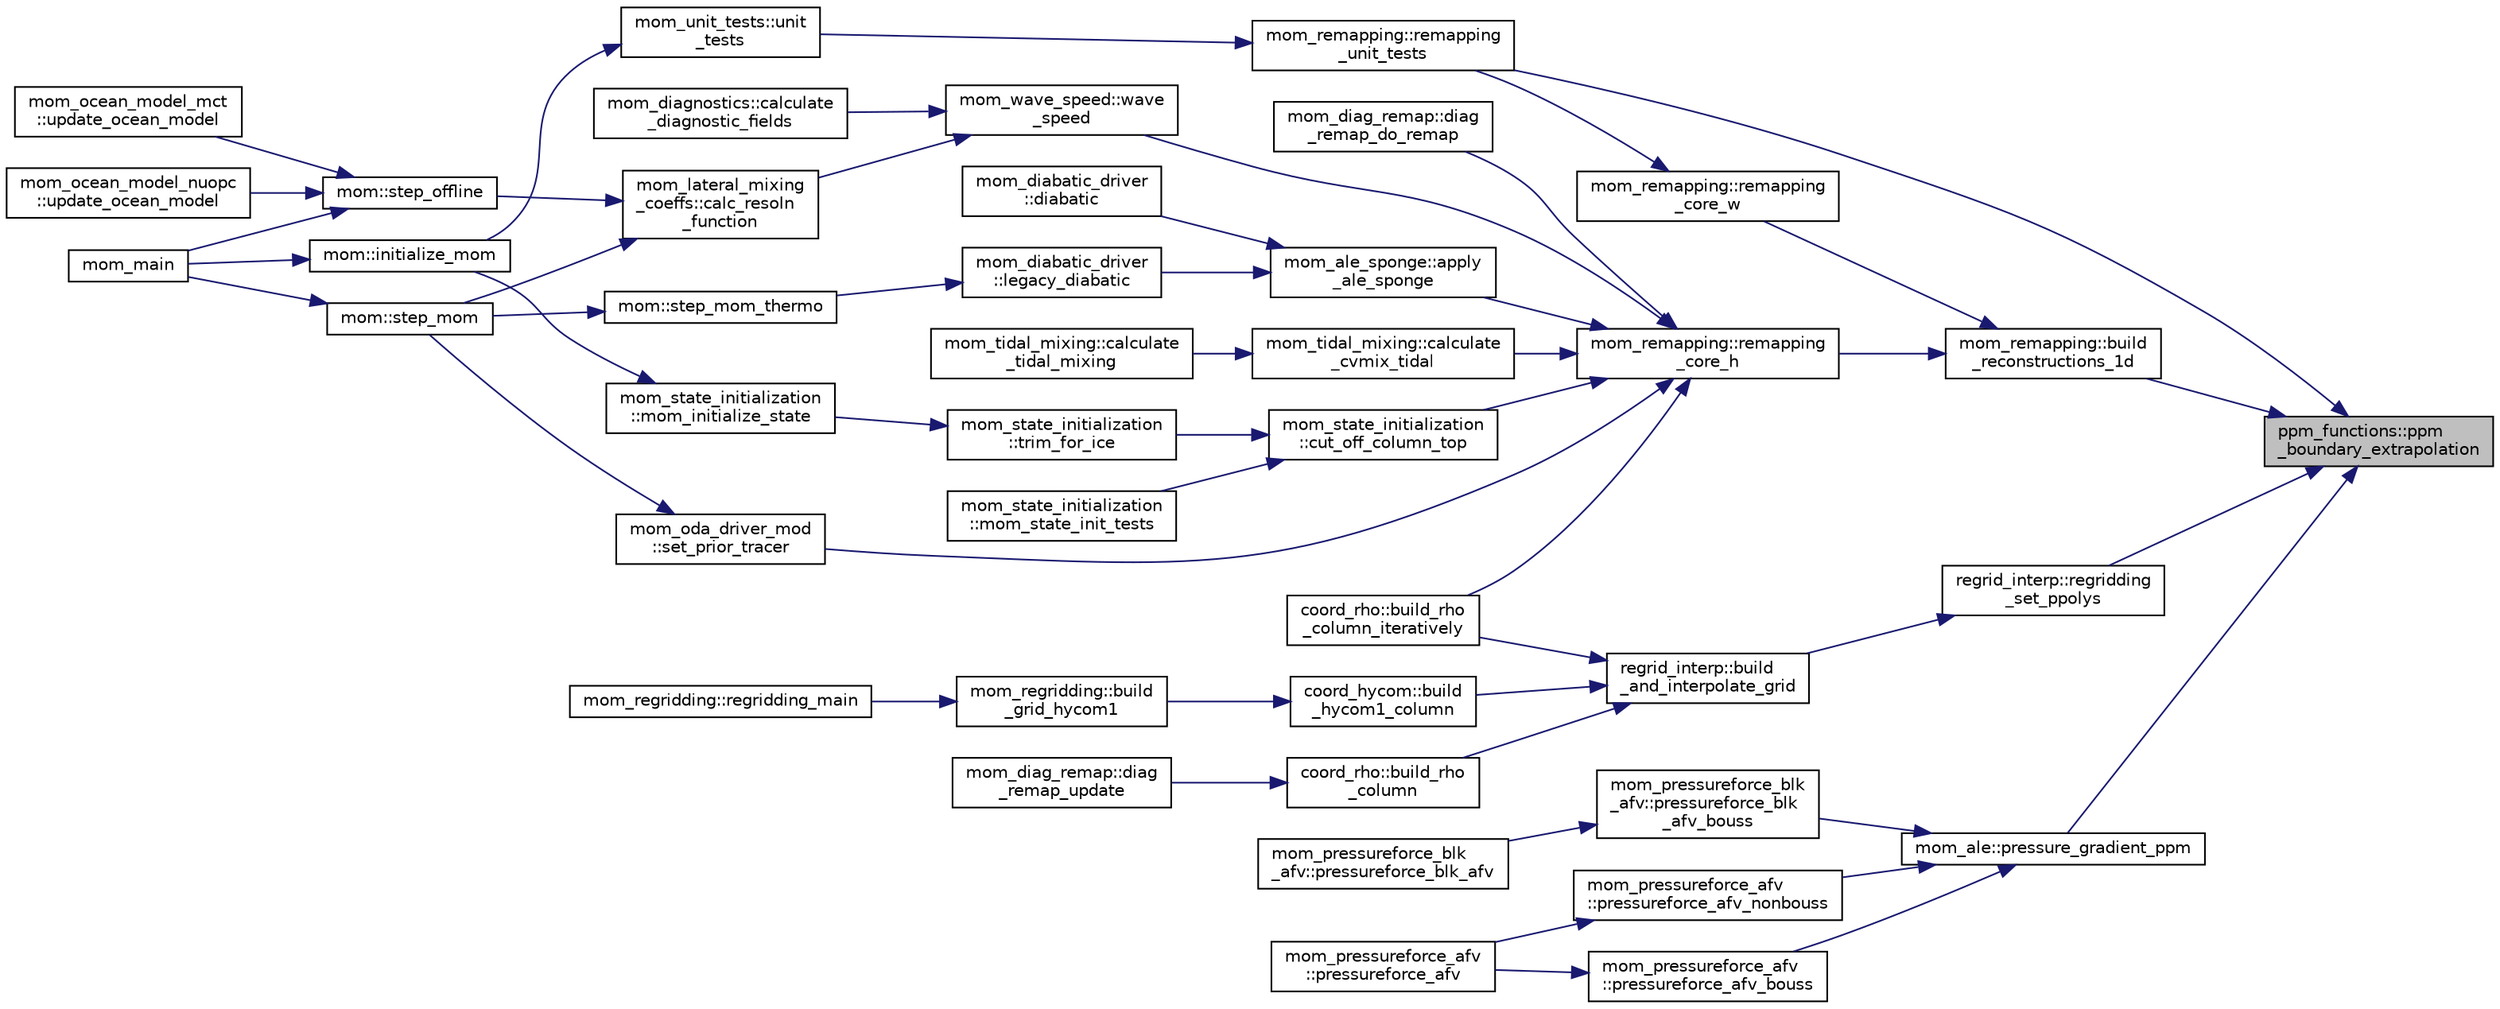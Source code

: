 digraph "ppm_functions::ppm_boundary_extrapolation"
{
 // INTERACTIVE_SVG=YES
 // LATEX_PDF_SIZE
  edge [fontname="Helvetica",fontsize="10",labelfontname="Helvetica",labelfontsize="10"];
  node [fontname="Helvetica",fontsize="10",shape=record];
  rankdir="RL";
  Node1 [label="ppm_functions::ppm\l_boundary_extrapolation",height=0.2,width=0.4,color="black", fillcolor="grey75", style="filled", fontcolor="black",tooltip="Reconstruction by parabolas within boundary cells."];
  Node1 -> Node2 [dir="back",color="midnightblue",fontsize="10",style="solid",fontname="Helvetica"];
  Node2 [label="mom_remapping::build\l_reconstructions_1d",height=0.2,width=0.4,color="black", fillcolor="white", style="filled",URL="$namespacemom__remapping.html#a5bb0006054c9fa4522783aa3f1f500d5",tooltip="Creates polynomial reconstructions of u0 on the source grid h0."];
  Node2 -> Node3 [dir="back",color="midnightblue",fontsize="10",style="solid",fontname="Helvetica"];
  Node3 [label="mom_remapping::remapping\l_core_h",height=0.2,width=0.4,color="black", fillcolor="white", style="filled",URL="$namespacemom__remapping.html#abe4a1d5b1b9f26063a5e4aba5be0b0a5",tooltip="Remaps column of values u0 on grid h0 to grid h1 assuming the top edge is aligned."];
  Node3 -> Node4 [dir="back",color="midnightblue",fontsize="10",style="solid",fontname="Helvetica"];
  Node4 [label="mom_ale_sponge::apply\l_ale_sponge",height=0.2,width=0.4,color="black", fillcolor="white", style="filled",URL="$namespacemom__ale__sponge.html#a1f297a8680a56b92ad1ac4e09f375d05",tooltip="This subroutine applies damping to the layers thicknesses, temp, salt and a variety of tracers for ev..."];
  Node4 -> Node5 [dir="back",color="midnightblue",fontsize="10",style="solid",fontname="Helvetica"];
  Node5 [label="mom_diabatic_driver\l::diabatic",height=0.2,width=0.4,color="black", fillcolor="white", style="filled",URL="$namespacemom__diabatic__driver.html#a9005de9f3ad26b32de53e3cd9826b9b9",tooltip="This subroutine imposes the diapycnal mass fluxes and the accompanying diapycnal advection of momentu..."];
  Node4 -> Node6 [dir="back",color="midnightblue",fontsize="10",style="solid",fontname="Helvetica"];
  Node6 [label="mom_diabatic_driver\l::legacy_diabatic",height=0.2,width=0.4,color="black", fillcolor="white", style="filled",URL="$namespacemom__diabatic__driver.html#a9cdc6d13fb212778da2d58f286528fde",tooltip="Imposes the diapycnal mass fluxes and the accompanying diapycnal advection of momentum and tracers us..."];
  Node6 -> Node7 [dir="back",color="midnightblue",fontsize="10",style="solid",fontname="Helvetica"];
  Node7 [label="mom::step_mom_thermo",height=0.2,width=0.4,color="black", fillcolor="white", style="filled",URL="$namespacemom.html#a1a81ea749a309f10f5c3c7a17efa3606",tooltip="MOM_step_thermo orchestrates the thermodynamic time stepping and vertical remapping,..."];
  Node7 -> Node8 [dir="back",color="midnightblue",fontsize="10",style="solid",fontname="Helvetica"];
  Node8 [label="mom::step_mom",height=0.2,width=0.4,color="black", fillcolor="white", style="filled",URL="$namespacemom.html#a972730596703580d4646320f2c9085a5",tooltip="This subroutine orchestrates the time stepping of MOM. The adiabatic dynamics are stepped by calls to..."];
  Node8 -> Node9 [dir="back",color="midnightblue",fontsize="10",style="solid",fontname="Helvetica"];
  Node9 [label="mom_main",height=0.2,width=0.4,color="black", fillcolor="white", style="filled",URL="$MOM__driver_8F90.html#a08fffeb2d8e8acbf9ed4609be6d258c6",tooltip=" "];
  Node3 -> Node10 [dir="back",color="midnightblue",fontsize="10",style="solid",fontname="Helvetica"];
  Node10 [label="coord_rho::build_rho\l_column_iteratively",height=0.2,width=0.4,color="black", fillcolor="white", style="filled",URL="$namespacecoord__rho.html#aa5b249b62eabf07cdc7f02649f029cae",tooltip="Iteratively build a rho coordinate column."];
  Node3 -> Node11 [dir="back",color="midnightblue",fontsize="10",style="solid",fontname="Helvetica"];
  Node11 [label="mom_tidal_mixing::calculate\l_cvmix_tidal",height=0.2,width=0.4,color="black", fillcolor="white", style="filled",URL="$namespacemom__tidal__mixing.html#aef4b9f3c4ceece52a1cebe1bbee66988",tooltip="Calls the CVMix routines to compute tidal dissipation and to add the effect of internal-tide-driven m..."];
  Node11 -> Node12 [dir="back",color="midnightblue",fontsize="10",style="solid",fontname="Helvetica"];
  Node12 [label="mom_tidal_mixing::calculate\l_tidal_mixing",height=0.2,width=0.4,color="black", fillcolor="white", style="filled",URL="$namespacemom__tidal__mixing.html#abf084268fd9c71f20880838d2bce7e3e",tooltip="Depending on whether or not CVMix is active, calls the associated subroutine to compute internal tida..."];
  Node3 -> Node13 [dir="back",color="midnightblue",fontsize="10",style="solid",fontname="Helvetica"];
  Node13 [label="mom_state_initialization\l::cut_off_column_top",height=0.2,width=0.4,color="black", fillcolor="white", style="filled",URL="$namespacemom__state__initialization.html#a69c6f01824f00611082b6d5f1b6ca738",tooltip="Adjust the layer thicknesses by removing the top of the water column above the depth where the hydros..."];
  Node13 -> Node14 [dir="back",color="midnightblue",fontsize="10",style="solid",fontname="Helvetica"];
  Node14 [label="mom_state_initialization\l::mom_state_init_tests",height=0.2,width=0.4,color="black", fillcolor="white", style="filled",URL="$namespacemom__state__initialization.html#a807c1c2bb13f172945c7c25f3af7abd1",tooltip="Run simple unit tests."];
  Node13 -> Node15 [dir="back",color="midnightblue",fontsize="10",style="solid",fontname="Helvetica"];
  Node15 [label="mom_state_initialization\l::trim_for_ice",height=0.2,width=0.4,color="black", fillcolor="white", style="filled",URL="$namespacemom__state__initialization.html#abbe8ee99793eae86251739a8a1bf572f",tooltip="Adjust the layer thicknesses by cutting away the top of each model column at the depth where the hydr..."];
  Node15 -> Node16 [dir="back",color="midnightblue",fontsize="10",style="solid",fontname="Helvetica"];
  Node16 [label="mom_state_initialization\l::mom_initialize_state",height=0.2,width=0.4,color="black", fillcolor="white", style="filled",URL="$namespacemom__state__initialization.html#a81503d4f1855cb185f122d6314e4f06c",tooltip="Initialize temporally evolving fields, either as initial conditions or by reading them from a restart..."];
  Node16 -> Node17 [dir="back",color="midnightblue",fontsize="10",style="solid",fontname="Helvetica"];
  Node17 [label="mom::initialize_mom",height=0.2,width=0.4,color="black", fillcolor="white", style="filled",URL="$namespacemom.html#a96708b16215666edbfa5b46228f3a200",tooltip="Initialize MOM, including memory allocation, setting up parameters and diagnostics,..."];
  Node17 -> Node9 [dir="back",color="midnightblue",fontsize="10",style="solid",fontname="Helvetica"];
  Node3 -> Node18 [dir="back",color="midnightblue",fontsize="10",style="solid",fontname="Helvetica"];
  Node18 [label="mom_diag_remap::diag\l_remap_do_remap",height=0.2,width=0.4,color="black", fillcolor="white", style="filled",URL="$namespacemom__diag__remap.html#ac004e8411a2391dd4fff667714d7a539",tooltip="Remap diagnostic field to alternative vertical grid."];
  Node3 -> Node19 [dir="back",color="midnightblue",fontsize="10",style="solid",fontname="Helvetica"];
  Node19 [label="mom_oda_driver_mod\l::set_prior_tracer",height=0.2,width=0.4,color="black", fillcolor="white", style="filled",URL="$namespacemom__oda__driver__mod.html#a24806346258e5d9143e233999eef0e7f",tooltip="Copy ensemble member tracers to ensemble vector."];
  Node19 -> Node8 [dir="back",color="midnightblue",fontsize="10",style="solid",fontname="Helvetica"];
  Node3 -> Node20 [dir="back",color="midnightblue",fontsize="10",style="solid",fontname="Helvetica"];
  Node20 [label="mom_wave_speed::wave\l_speed",height=0.2,width=0.4,color="black", fillcolor="white", style="filled",URL="$namespacemom__wave__speed.html#a2bb7c3c0482510f3d50a2f2e933e4229",tooltip="Calculates the wave speed of the first baroclinic mode."];
  Node20 -> Node21 [dir="back",color="midnightblue",fontsize="10",style="solid",fontname="Helvetica"];
  Node21 [label="mom_lateral_mixing\l_coeffs::calc_resoln\l_function",height=0.2,width=0.4,color="black", fillcolor="white", style="filled",URL="$namespacemom__lateral__mixing__coeffs.html#a8652c5651033573cfd6f09b789d64713",tooltip="Calculates and stores the non-dimensional resolution functions."];
  Node21 -> Node8 [dir="back",color="midnightblue",fontsize="10",style="solid",fontname="Helvetica"];
  Node21 -> Node22 [dir="back",color="midnightblue",fontsize="10",style="solid",fontname="Helvetica"];
  Node22 [label="mom::step_offline",height=0.2,width=0.4,color="black", fillcolor="white", style="filled",URL="$namespacemom.html#ade4f7557fcda73ffc12284d3cecf4182",tooltip="step_offline is the main driver for running tracers offline in MOM6. This has been primarily develope..."];
  Node22 -> Node9 [dir="back",color="midnightblue",fontsize="10",style="solid",fontname="Helvetica"];
  Node22 -> Node23 [dir="back",color="midnightblue",fontsize="10",style="solid",fontname="Helvetica"];
  Node23 [label="mom_ocean_model_mct\l::update_ocean_model",height=0.2,width=0.4,color="black", fillcolor="white", style="filled",URL="$namespacemom__ocean__model__mct.html#a422ba42ca07c0bf28ec5113aba4f1e96",tooltip="update_ocean_model uses the forcing in Ice_ocean_boundary to advance the ocean model's state from the..."];
  Node22 -> Node24 [dir="back",color="midnightblue",fontsize="10",style="solid",fontname="Helvetica"];
  Node24 [label="mom_ocean_model_nuopc\l::update_ocean_model",height=0.2,width=0.4,color="black", fillcolor="white", style="filled",URL="$namespacemom__ocean__model__nuopc.html#a02a87b4944febcc6828c55e8e4375e62",tooltip="update_ocean_model uses the forcing in Ice_ocean_boundary to advance the ocean model's state from the..."];
  Node20 -> Node25 [dir="back",color="midnightblue",fontsize="10",style="solid",fontname="Helvetica"];
  Node25 [label="mom_diagnostics::calculate\l_diagnostic_fields",height=0.2,width=0.4,color="black", fillcolor="white", style="filled",URL="$namespacemom__diagnostics.html#a6bd689b4d9f660020d8e3960879b4799",tooltip="Diagnostics not more naturally calculated elsewhere are computed here."];
  Node2 -> Node26 [dir="back",color="midnightblue",fontsize="10",style="solid",fontname="Helvetica"];
  Node26 [label="mom_remapping::remapping\l_core_w",height=0.2,width=0.4,color="black", fillcolor="white", style="filled",URL="$namespacemom__remapping.html#a38bd02a8643f4a984bc3985f34106d9a",tooltip="Remaps column of values u0 on grid h0 to implied grid h1 where the interfaces of h1 differ from those..."];
  Node26 -> Node27 [dir="back",color="midnightblue",fontsize="10",style="solid",fontname="Helvetica"];
  Node27 [label="mom_remapping::remapping\l_unit_tests",height=0.2,width=0.4,color="black", fillcolor="white", style="filled",URL="$namespacemom__remapping.html#a5849f564453d5ed76fb4feffd41eca26",tooltip="Runs unit tests on remapping functions. Should only be called from a single/root thread Returns True ..."];
  Node27 -> Node28 [dir="back",color="midnightblue",fontsize="10",style="solid",fontname="Helvetica"];
  Node28 [label="mom_unit_tests::unit\l_tests",height=0.2,width=0.4,color="black", fillcolor="white", style="filled",URL="$namespacemom__unit__tests.html#a57645db02bc734c32de50d028ef906ac",tooltip="Calls unit tests for other modules. Note that if a unit test returns true, a FATAL error is triggered..."];
  Node28 -> Node17 [dir="back",color="midnightblue",fontsize="10",style="solid",fontname="Helvetica"];
  Node1 -> Node29 [dir="back",color="midnightblue",fontsize="10",style="solid",fontname="Helvetica"];
  Node29 [label="mom_ale::pressure_gradient_ppm",height=0.2,width=0.4,color="black", fillcolor="white", style="filled",URL="$namespacemom__ale.html#acf43bf9f59c68caaff5403976c200ba4",tooltip="Use ppm reconstruction for pressure gradient (determine edge values) By using a PPM (limited piecewis..."];
  Node29 -> Node30 [dir="back",color="midnightblue",fontsize="10",style="solid",fontname="Helvetica"];
  Node30 [label="mom_pressureforce_afv\l::pressureforce_afv_bouss",height=0.2,width=0.4,color="black", fillcolor="white", style="filled",URL="$namespacemom__pressureforce__afv.html#a76bbe7402a644b2c0ffd2a841207471c",tooltip="Boussinesq analytically-integrated finite volume form of pressure gradient."];
  Node30 -> Node31 [dir="back",color="midnightblue",fontsize="10",style="solid",fontname="Helvetica"];
  Node31 [label="mom_pressureforce_afv\l::pressureforce_afv",height=0.2,width=0.4,color="black", fillcolor="white", style="filled",URL="$namespacemom__pressureforce__afv.html#a880b760c32de359e1215a79633efbba1",tooltip="Thin interface between the model and the Boussinesq and non-Boussinesq pressure force routines."];
  Node29 -> Node32 [dir="back",color="midnightblue",fontsize="10",style="solid",fontname="Helvetica"];
  Node32 [label="mom_pressureforce_afv\l::pressureforce_afv_nonbouss",height=0.2,width=0.4,color="black", fillcolor="white", style="filled",URL="$namespacemom__pressureforce__afv.html#a84013032637268b653579bad40d68ad5",tooltip="Non-Boussinesq analytically-integrated finite volume form of pressure gradient."];
  Node32 -> Node31 [dir="back",color="midnightblue",fontsize="10",style="solid",fontname="Helvetica"];
  Node29 -> Node33 [dir="back",color="midnightblue",fontsize="10",style="solid",fontname="Helvetica"];
  Node33 [label="mom_pressureforce_blk\l_afv::pressureforce_blk\l_afv_bouss",height=0.2,width=0.4,color="black", fillcolor="white", style="filled",URL="$namespacemom__pressureforce__blk__afv.html#aba1c6a55e8f4dce7c9951a46fd1d93d1",tooltip="Boussinesq analytically-integrated finite volume form of pressure gradient."];
  Node33 -> Node34 [dir="back",color="midnightblue",fontsize="10",style="solid",fontname="Helvetica"];
  Node34 [label="mom_pressureforce_blk\l_afv::pressureforce_blk_afv",height=0.2,width=0.4,color="black", fillcolor="white", style="filled",URL="$namespacemom__pressureforce__blk__afv.html#aca748df88aad5adfb7df53de1760e955",tooltip="Thin interface between the model and the Boussinesq and non-Boussinesq pressure force routines."];
  Node1 -> Node35 [dir="back",color="midnightblue",fontsize="10",style="solid",fontname="Helvetica"];
  Node35 [label="regrid_interp::regridding\l_set_ppolys",height=0.2,width=0.4,color="black", fillcolor="white", style="filled",URL="$namespaceregrid__interp.html#a3d1406836d089b4553421776277e1339",tooltip="Builds an interpolated profile for the densities within each grid cell."];
  Node35 -> Node36 [dir="back",color="midnightblue",fontsize="10",style="solid",fontname="Helvetica"];
  Node36 [label="regrid_interp::build\l_and_interpolate_grid",height=0.2,width=0.4,color="black", fillcolor="white", style="filled",URL="$namespaceregrid__interp.html#abaef8cc7e1258b61710adbd6fb742122",tooltip="Build a grid by interpolating for target values."];
  Node36 -> Node37 [dir="back",color="midnightblue",fontsize="10",style="solid",fontname="Helvetica"];
  Node37 [label="coord_hycom::build\l_hycom1_column",height=0.2,width=0.4,color="black", fillcolor="white", style="filled",URL="$namespacecoord__hycom.html#aec801ef9df8a887e77b7c1ecf459bd5a",tooltip="Build a HyCOM coordinate column."];
  Node37 -> Node38 [dir="back",color="midnightblue",fontsize="10",style="solid",fontname="Helvetica"];
  Node38 [label="mom_regridding::build\l_grid_hycom1",height=0.2,width=0.4,color="black", fillcolor="white", style="filled",URL="$namespacemom__regridding.html#acbb6035a98bdce7e8d2d5a10174c0e22",tooltip="Builds a simple HyCOM-like grid with the deepest location of potential density interpolated from the ..."];
  Node38 -> Node39 [dir="back",color="midnightblue",fontsize="10",style="solid",fontname="Helvetica"];
  Node39 [label="mom_regridding::regridding_main",height=0.2,width=0.4,color="black", fillcolor="white", style="filled",URL="$namespacemom__regridding.html#ab354fe3423a39fef6f2b66f409b1682c",tooltip="Dispatching regridding routine for orchestrating regridding & remapping."];
  Node36 -> Node40 [dir="back",color="midnightblue",fontsize="10",style="solid",fontname="Helvetica"];
  Node40 [label="coord_rho::build_rho\l_column",height=0.2,width=0.4,color="black", fillcolor="white", style="filled",URL="$namespacecoord__rho.html#ac3f19bfa0e6b622cdf045c348ec4d183",tooltip="Build a rho coordinate column."];
  Node40 -> Node41 [dir="back",color="midnightblue",fontsize="10",style="solid",fontname="Helvetica"];
  Node41 [label="mom_diag_remap::diag\l_remap_update",height=0.2,width=0.4,color="black", fillcolor="white", style="filled",URL="$namespacemom__diag__remap.html#a1951a63528283e209401e317872f650b",tooltip="Build/update target vertical grids for diagnostic remapping."];
  Node36 -> Node10 [dir="back",color="midnightblue",fontsize="10",style="solid",fontname="Helvetica"];
  Node1 -> Node27 [dir="back",color="midnightblue",fontsize="10",style="solid",fontname="Helvetica"];
}
